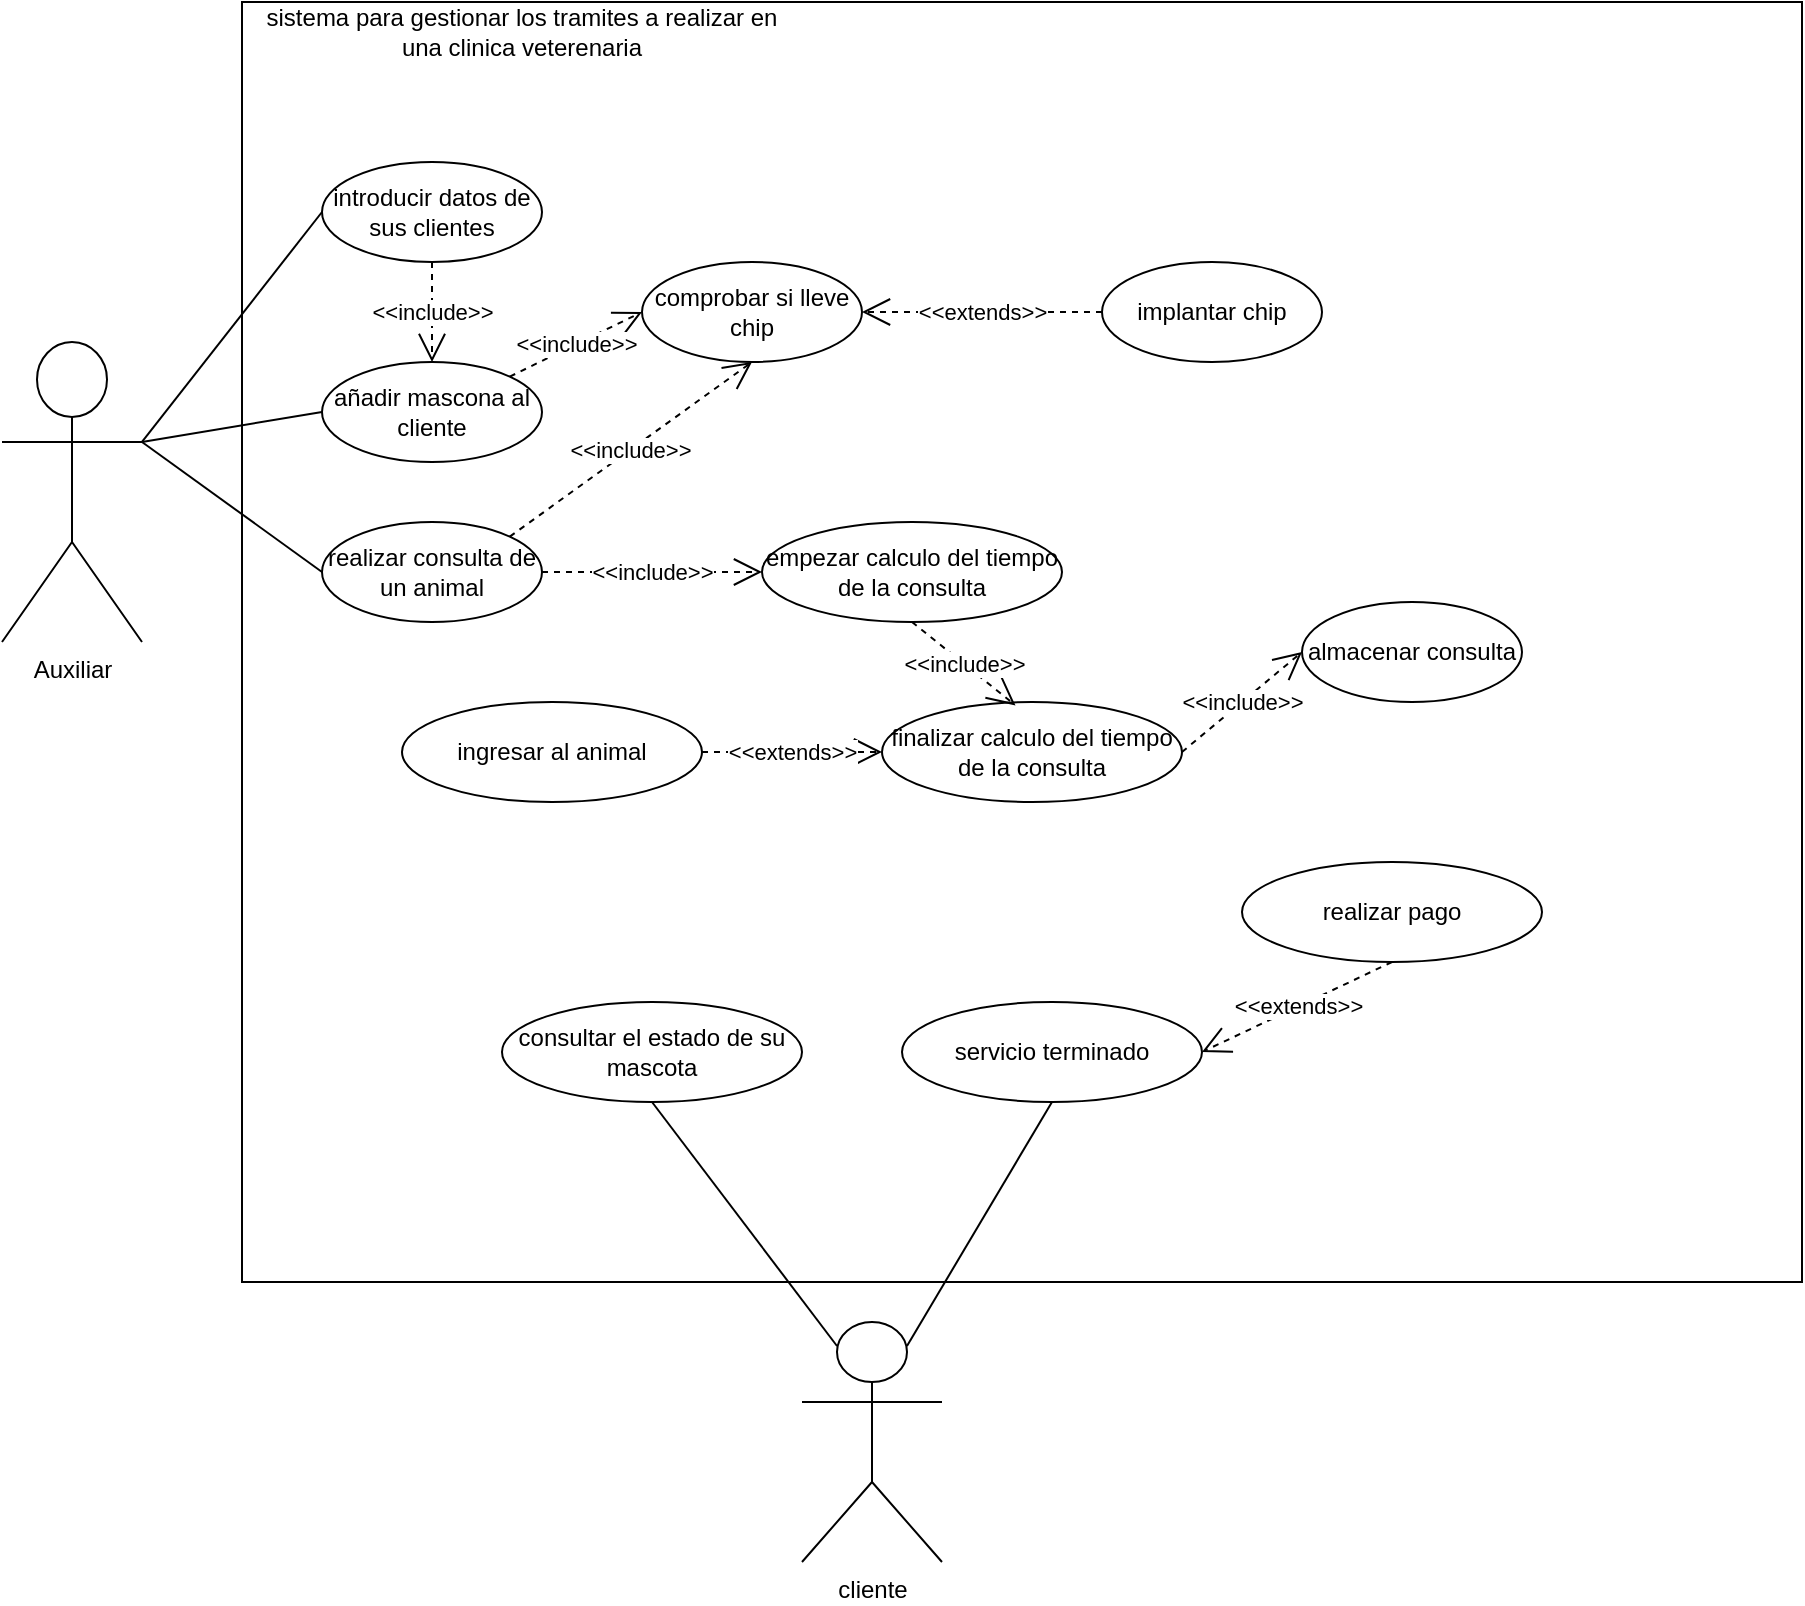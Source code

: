 <mxfile version="21.7.5" type="device">
  <diagram name="Página-1" id="H7Jd-xmhsqDSxxUcO6m7">
    <mxGraphModel dx="812" dy="820" grid="1" gridSize="10" guides="1" tooltips="1" connect="1" arrows="1" fold="1" page="1" pageScale="1" pageWidth="1169" pageHeight="827" math="0" shadow="0">
      <root>
        <mxCell id="0" />
        <mxCell id="1" parent="0" />
        <mxCell id="b0Gw69YXVaoqgA-NNhRd-1" value="" style="rounded=0;whiteSpace=wrap;html=1;" parent="1" vertex="1">
          <mxGeometry x="160" y="80" width="780" height="640" as="geometry" />
        </mxCell>
        <mxCell id="b0Gw69YXVaoqgA-NNhRd-2" value="sistema para gestionar los tramites a realizar en una clinica veterenaria" style="text;html=1;strokeColor=none;fillColor=none;align=center;verticalAlign=middle;whiteSpace=wrap;rounded=0;" parent="1" vertex="1">
          <mxGeometry x="160" y="80" width="280" height="30" as="geometry" />
        </mxCell>
        <mxCell id="b0Gw69YXVaoqgA-NNhRd-3" value="Auxiliar" style="shape=umlActor;verticalLabelPosition=bottom;verticalAlign=top;html=1;outlineConnect=0;" parent="1" vertex="1">
          <mxGeometry x="40" y="250" width="70" height="150" as="geometry" />
        </mxCell>
        <mxCell id="b0Gw69YXVaoqgA-NNhRd-4" value="introducir datos de sus clientes" style="ellipse;whiteSpace=wrap;html=1;" parent="1" vertex="1">
          <mxGeometry x="200" y="160" width="110" height="50" as="geometry" />
        </mxCell>
        <mxCell id="b0Gw69YXVaoqgA-NNhRd-5" value="añadir mascona al cliente" style="ellipse;whiteSpace=wrap;html=1;" parent="1" vertex="1">
          <mxGeometry x="200" y="260" width="110" height="50" as="geometry" />
        </mxCell>
        <mxCell id="b0Gw69YXVaoqgA-NNhRd-6" value="" style="endArrow=none;html=1;rounded=0;exitX=1;exitY=0.333;exitDx=0;exitDy=0;exitPerimeter=0;entryX=0;entryY=0.5;entryDx=0;entryDy=0;" parent="1" source="b0Gw69YXVaoqgA-NNhRd-3" target="b0Gw69YXVaoqgA-NNhRd-4" edge="1">
          <mxGeometry width="50" height="50" relative="1" as="geometry">
            <mxPoint x="480" y="290" as="sourcePoint" />
            <mxPoint x="530" y="240" as="targetPoint" />
          </mxGeometry>
        </mxCell>
        <mxCell id="b0Gw69YXVaoqgA-NNhRd-7" value="" style="endArrow=none;html=1;rounded=0;exitX=1;exitY=0.333;exitDx=0;exitDy=0;exitPerimeter=0;entryX=0;entryY=0.5;entryDx=0;entryDy=0;" parent="1" source="b0Gw69YXVaoqgA-NNhRd-3" target="b0Gw69YXVaoqgA-NNhRd-5" edge="1">
          <mxGeometry width="50" height="50" relative="1" as="geometry">
            <mxPoint x="480" y="290" as="sourcePoint" />
            <mxPoint x="530" y="240" as="targetPoint" />
          </mxGeometry>
        </mxCell>
        <mxCell id="b0Gw69YXVaoqgA-NNhRd-8" value="comprobar si lleve chip" style="ellipse;whiteSpace=wrap;html=1;" parent="1" vertex="1">
          <mxGeometry x="360" y="210" width="110" height="50" as="geometry" />
        </mxCell>
        <mxCell id="b0Gw69YXVaoqgA-NNhRd-9" value="implantar chip" style="ellipse;whiteSpace=wrap;html=1;" parent="1" vertex="1">
          <mxGeometry x="590" y="210" width="110" height="50" as="geometry" />
        </mxCell>
        <mxCell id="b0Gw69YXVaoqgA-NNhRd-10" value="&amp;lt;&amp;lt;include&amp;gt;&amp;gt;" style="endArrow=open;endSize=12;dashed=1;html=1;rounded=0;exitX=0.5;exitY=1;exitDx=0;exitDy=0;entryX=0.5;entryY=0;entryDx=0;entryDy=0;" parent="1" source="b0Gw69YXVaoqgA-NNhRd-4" target="b0Gw69YXVaoqgA-NNhRd-5" edge="1">
          <mxGeometry width="160" relative="1" as="geometry">
            <mxPoint x="420" y="270" as="sourcePoint" />
            <mxPoint x="580" y="270" as="targetPoint" />
          </mxGeometry>
        </mxCell>
        <mxCell id="b0Gw69YXVaoqgA-NNhRd-11" value="&amp;lt;&amp;lt;include&amp;gt;&amp;gt;" style="endArrow=open;endSize=12;dashed=1;html=1;rounded=0;exitX=1;exitY=0;exitDx=0;exitDy=0;entryX=0;entryY=0.5;entryDx=0;entryDy=0;" parent="1" source="b0Gw69YXVaoqgA-NNhRd-5" target="b0Gw69YXVaoqgA-NNhRd-8" edge="1">
          <mxGeometry width="160" relative="1" as="geometry">
            <mxPoint x="265" y="220" as="sourcePoint" />
            <mxPoint x="265" y="270" as="targetPoint" />
          </mxGeometry>
        </mxCell>
        <mxCell id="b0Gw69YXVaoqgA-NNhRd-12" value="&amp;lt;&amp;lt;extends&amp;gt;&amp;gt;" style="endArrow=open;endSize=12;dashed=1;html=1;rounded=0;entryX=1;entryY=0.5;entryDx=0;entryDy=0;exitX=0;exitY=0.5;exitDx=0;exitDy=0;" parent="1" source="b0Gw69YXVaoqgA-NNhRd-9" target="b0Gw69YXVaoqgA-NNhRd-8" edge="1">
          <mxGeometry width="160" relative="1" as="geometry">
            <mxPoint x="304" y="277" as="sourcePoint" />
            <mxPoint x="370" y="245" as="targetPoint" />
          </mxGeometry>
        </mxCell>
        <mxCell id="b0Gw69YXVaoqgA-NNhRd-13" value="realizar consulta de un animal" style="ellipse;whiteSpace=wrap;html=1;" parent="1" vertex="1">
          <mxGeometry x="200" y="340" width="110" height="50" as="geometry" />
        </mxCell>
        <mxCell id="b0Gw69YXVaoqgA-NNhRd-14" value="almacenar consulta" style="ellipse;whiteSpace=wrap;html=1;" parent="1" vertex="1">
          <mxGeometry x="690" y="380" width="110" height="50" as="geometry" />
        </mxCell>
        <mxCell id="b0Gw69YXVaoqgA-NNhRd-15" value="empezar calculo del tiempo de la consulta" style="ellipse;whiteSpace=wrap;html=1;" parent="1" vertex="1">
          <mxGeometry x="420" y="340" width="150" height="50" as="geometry" />
        </mxCell>
        <mxCell id="b0Gw69YXVaoqgA-NNhRd-16" value="finalizar calculo del tiempo de la consulta" style="ellipse;whiteSpace=wrap;html=1;" parent="1" vertex="1">
          <mxGeometry x="480" y="430" width="150" height="50" as="geometry" />
        </mxCell>
        <mxCell id="b0Gw69YXVaoqgA-NNhRd-17" value="ingresar al animal" style="ellipse;whiteSpace=wrap;html=1;" parent="1" vertex="1">
          <mxGeometry x="240" y="430" width="150" height="50" as="geometry" />
        </mxCell>
        <mxCell id="b0Gw69YXVaoqgA-NNhRd-18" value="consultar el estado de su mascota" style="ellipse;whiteSpace=wrap;html=1;" parent="1" vertex="1">
          <mxGeometry x="290" y="580" width="150" height="50" as="geometry" />
        </mxCell>
        <mxCell id="b0Gw69YXVaoqgA-NNhRd-19" value="servicio terminado" style="ellipse;whiteSpace=wrap;html=1;" parent="1" vertex="1">
          <mxGeometry x="490" y="580" width="150" height="50" as="geometry" />
        </mxCell>
        <mxCell id="b0Gw69YXVaoqgA-NNhRd-20" value="realizar pago" style="ellipse;whiteSpace=wrap;html=1;" parent="1" vertex="1">
          <mxGeometry x="660" y="510" width="150" height="50" as="geometry" />
        </mxCell>
        <mxCell id="b0Gw69YXVaoqgA-NNhRd-21" value="cliente" style="shape=umlActor;verticalLabelPosition=bottom;verticalAlign=top;html=1;" parent="1" vertex="1">
          <mxGeometry x="440" y="740" width="70" height="120" as="geometry" />
        </mxCell>
        <mxCell id="b0Gw69YXVaoqgA-NNhRd-22" value="" style="endArrow=none;html=1;rounded=0;entryX=0;entryY=0.5;entryDx=0;entryDy=0;" parent="1" target="b0Gw69YXVaoqgA-NNhRd-13" edge="1">
          <mxGeometry width="50" height="50" relative="1" as="geometry">
            <mxPoint x="110" y="300" as="sourcePoint" />
            <mxPoint x="210" y="295" as="targetPoint" />
          </mxGeometry>
        </mxCell>
        <mxCell id="b0Gw69YXVaoqgA-NNhRd-23" value="&amp;lt;&amp;lt;include&amp;gt;&amp;gt;" style="endArrow=open;endSize=12;dashed=1;html=1;rounded=0;exitX=1;exitY=0;exitDx=0;exitDy=0;entryX=0.5;entryY=1;entryDx=0;entryDy=0;" parent="1" source="b0Gw69YXVaoqgA-NNhRd-13" target="b0Gw69YXVaoqgA-NNhRd-8" edge="1">
          <mxGeometry width="160" relative="1" as="geometry">
            <mxPoint x="304" y="277" as="sourcePoint" />
            <mxPoint x="370" y="245" as="targetPoint" />
          </mxGeometry>
        </mxCell>
        <mxCell id="b0Gw69YXVaoqgA-NNhRd-25" value="&amp;lt;&amp;lt;include&amp;gt;&amp;gt;" style="endArrow=open;endSize=12;dashed=1;html=1;rounded=0;exitX=1;exitY=0.5;exitDx=0;exitDy=0;entryX=0;entryY=0.5;entryDx=0;entryDy=0;" parent="1" source="b0Gw69YXVaoqgA-NNhRd-13" target="b0Gw69YXVaoqgA-NNhRd-15" edge="1">
          <mxGeometry width="160" relative="1" as="geometry">
            <mxPoint x="304" y="357" as="sourcePoint" />
            <mxPoint x="380" y="255" as="targetPoint" />
          </mxGeometry>
        </mxCell>
        <mxCell id="b0Gw69YXVaoqgA-NNhRd-26" value="&amp;lt;&amp;lt;include&amp;gt;&amp;gt;" style="endArrow=open;endSize=12;dashed=1;html=1;rounded=0;exitX=0.5;exitY=1;exitDx=0;exitDy=0;entryX=0.445;entryY=0.034;entryDx=0;entryDy=0;entryPerimeter=0;" parent="1" source="b0Gw69YXVaoqgA-NNhRd-15" target="b0Gw69YXVaoqgA-NNhRd-16" edge="1">
          <mxGeometry width="160" relative="1" as="geometry">
            <mxPoint x="320" y="375" as="sourcePoint" />
            <mxPoint x="430" y="375" as="targetPoint" />
          </mxGeometry>
        </mxCell>
        <mxCell id="b0Gw69YXVaoqgA-NNhRd-27" value="&amp;lt;&amp;lt;include&amp;gt;&amp;gt;" style="endArrow=open;endSize=12;dashed=1;html=1;rounded=0;exitX=1;exitY=0.5;exitDx=0;exitDy=0;entryX=0;entryY=0.5;entryDx=0;entryDy=0;" parent="1" source="b0Gw69YXVaoqgA-NNhRd-16" target="b0Gw69YXVaoqgA-NNhRd-14" edge="1">
          <mxGeometry width="160" relative="1" as="geometry">
            <mxPoint x="505" y="400" as="sourcePoint" />
            <mxPoint x="557" y="442" as="targetPoint" />
          </mxGeometry>
        </mxCell>
        <mxCell id="b0Gw69YXVaoqgA-NNhRd-28" value="&amp;lt;&amp;lt;extends&amp;gt;&amp;gt;" style="endArrow=open;endSize=12;dashed=1;html=1;rounded=0;entryX=0;entryY=0.5;entryDx=0;entryDy=0;exitX=1;exitY=0.5;exitDx=0;exitDy=0;" parent="1" source="b0Gw69YXVaoqgA-NNhRd-17" target="b0Gw69YXVaoqgA-NNhRd-16" edge="1">
          <mxGeometry width="160" relative="1" as="geometry">
            <mxPoint x="480" y="245" as="sourcePoint" />
            <mxPoint x="600" y="245" as="targetPoint" />
          </mxGeometry>
        </mxCell>
        <mxCell id="b0Gw69YXVaoqgA-NNhRd-30" value="&amp;lt;&amp;lt;extends&amp;gt;&amp;gt;" style="endArrow=open;endSize=12;dashed=1;html=1;rounded=0;entryX=1;entryY=0.5;entryDx=0;entryDy=0;exitX=0.5;exitY=1;exitDx=0;exitDy=0;" parent="1" source="b0Gw69YXVaoqgA-NNhRd-20" target="b0Gw69YXVaoqgA-NNhRd-19" edge="1">
          <mxGeometry width="160" relative="1" as="geometry">
            <mxPoint x="500" y="265" as="sourcePoint" />
            <mxPoint x="620" y="265" as="targetPoint" />
          </mxGeometry>
        </mxCell>
        <mxCell id="b0Gw69YXVaoqgA-NNhRd-31" value="" style="endArrow=none;html=1;rounded=0;entryX=0.5;entryY=1;entryDx=0;entryDy=0;exitX=0.25;exitY=0.1;exitDx=0;exitDy=0;exitPerimeter=0;" parent="1" source="b0Gw69YXVaoqgA-NNhRd-21" target="b0Gw69YXVaoqgA-NNhRd-18" edge="1">
          <mxGeometry width="50" height="50" relative="1" as="geometry">
            <mxPoint x="480" y="410" as="sourcePoint" />
            <mxPoint x="530" y="360" as="targetPoint" />
          </mxGeometry>
        </mxCell>
        <mxCell id="b0Gw69YXVaoqgA-NNhRd-32" value="" style="endArrow=none;html=1;rounded=0;entryX=0.5;entryY=1;entryDx=0;entryDy=0;exitX=0.75;exitY=0.1;exitDx=0;exitDy=0;exitPerimeter=0;" parent="1" source="b0Gw69YXVaoqgA-NNhRd-21" target="b0Gw69YXVaoqgA-NNhRd-19" edge="1">
          <mxGeometry width="50" height="50" relative="1" as="geometry">
            <mxPoint x="468" y="762" as="sourcePoint" />
            <mxPoint x="375" y="640" as="targetPoint" />
          </mxGeometry>
        </mxCell>
      </root>
    </mxGraphModel>
  </diagram>
</mxfile>
